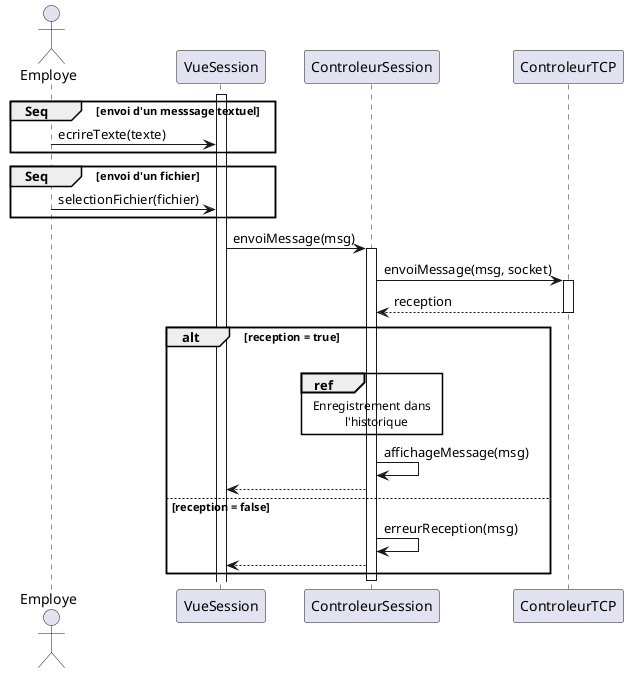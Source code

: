 @startuml envoi_message
actor Employe
activate VueSession
group Seq [envoi d'un messsage textuel]
    Employe -> VueSession : ecrireTexte(texte)
end ref
group Seq [envoi d'un fichier]
    Employe -> VueSession : selectionFichier(fichier)
end ref
VueSession -> ControleurSession : envoiMessage(msg)
activate ControleurSession
ControleurSession -> ControleurTCP : envoiMessage(msg, socket)
activate ControleurTCP
ControleurTCP --> ControleurSession : reception
deactivate ControleurTCP
alt reception = true
    ControleurSession [hidden]-> ControleurSession
    ref over ControleurSession
        Enregistrement dans
            l'historique 
    end ref
    ControleurSession -> ControleurSession : affichageMessage(msg)
    ControleurSession --> VueSession
else reception = false
    ControleurSession -> ControleurSession : erreurReception(msg)
    ControleurSession --> VueSession
end
deactivate ControleurSession
@enduml